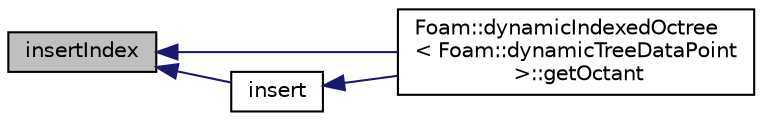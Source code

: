 digraph "insertIndex"
{
  bgcolor="transparent";
  edge [fontname="Helvetica",fontsize="10",labelfontname="Helvetica",labelfontsize="10"];
  node [fontname="Helvetica",fontsize="10",shape=record];
  rankdir="LR";
  Node1 [label="insertIndex",height=0.2,width=0.4,color="black", fillcolor="grey75", style="filled", fontcolor="black"];
  Node1 -> Node2 [dir="back",color="midnightblue",fontsize="10",style="solid",fontname="Helvetica"];
  Node2 [label="Foam::dynamicIndexedOctree\l\< Foam::dynamicTreeDataPoint\l \>::getOctant",height=0.2,width=0.4,color="black",URL="$a00610.html#a36994951ee6485ae76d974d51f6fc871"];
  Node1 -> Node3 [dir="back",color="midnightblue",fontsize="10",style="solid",fontname="Helvetica"];
  Node3 [label="insert",height=0.2,width=0.4,color="black",URL="$a00610.html#ad2609d6744394bb17ad08188c6956fc9",tooltip="Insert a new object into the tree. "];
  Node3 -> Node2 [dir="back",color="midnightblue",fontsize="10",style="solid",fontname="Helvetica"];
}
